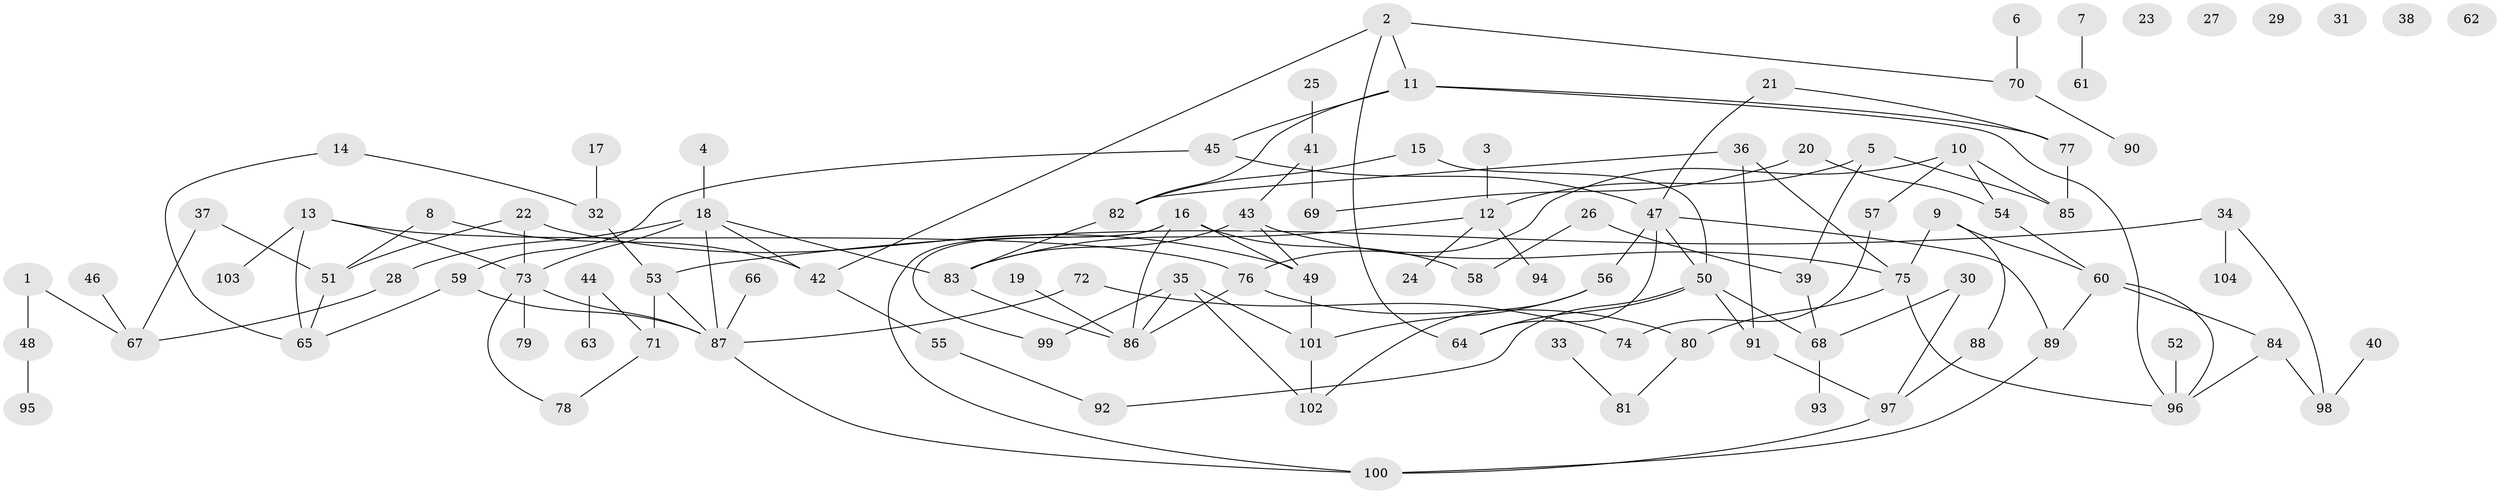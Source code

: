 // Generated by graph-tools (version 1.1) at 2025/00/03/09/25 03:00:52]
// undirected, 104 vertices, 138 edges
graph export_dot {
graph [start="1"]
  node [color=gray90,style=filled];
  1;
  2;
  3;
  4;
  5;
  6;
  7;
  8;
  9;
  10;
  11;
  12;
  13;
  14;
  15;
  16;
  17;
  18;
  19;
  20;
  21;
  22;
  23;
  24;
  25;
  26;
  27;
  28;
  29;
  30;
  31;
  32;
  33;
  34;
  35;
  36;
  37;
  38;
  39;
  40;
  41;
  42;
  43;
  44;
  45;
  46;
  47;
  48;
  49;
  50;
  51;
  52;
  53;
  54;
  55;
  56;
  57;
  58;
  59;
  60;
  61;
  62;
  63;
  64;
  65;
  66;
  67;
  68;
  69;
  70;
  71;
  72;
  73;
  74;
  75;
  76;
  77;
  78;
  79;
  80;
  81;
  82;
  83;
  84;
  85;
  86;
  87;
  88;
  89;
  90;
  91;
  92;
  93;
  94;
  95;
  96;
  97;
  98;
  99;
  100;
  101;
  102;
  103;
  104;
  1 -- 48;
  1 -- 67;
  2 -- 11;
  2 -- 42;
  2 -- 64;
  2 -- 70;
  3 -- 12;
  4 -- 18;
  5 -- 12;
  5 -- 39;
  5 -- 85;
  6 -- 70;
  7 -- 61;
  8 -- 42;
  8 -- 51;
  9 -- 60;
  9 -- 75;
  9 -- 88;
  10 -- 54;
  10 -- 57;
  10 -- 76;
  10 -- 85;
  11 -- 45;
  11 -- 77;
  11 -- 82;
  11 -- 96;
  12 -- 24;
  12 -- 83;
  12 -- 94;
  13 -- 65;
  13 -- 73;
  13 -- 76;
  13 -- 103;
  14 -- 32;
  14 -- 65;
  15 -- 50;
  15 -- 82;
  16 -- 49;
  16 -- 58;
  16 -- 86;
  16 -- 99;
  16 -- 100;
  17 -- 32;
  18 -- 28;
  18 -- 42;
  18 -- 73;
  18 -- 83;
  18 -- 87;
  19 -- 86;
  20 -- 54;
  20 -- 69;
  21 -- 47;
  21 -- 77;
  22 -- 49;
  22 -- 51;
  22 -- 73;
  25 -- 41;
  26 -- 39;
  26 -- 58;
  28 -- 67;
  30 -- 68;
  30 -- 97;
  32 -- 53;
  33 -- 81;
  34 -- 53;
  34 -- 98;
  34 -- 104;
  35 -- 86;
  35 -- 99;
  35 -- 101;
  35 -- 102;
  36 -- 75;
  36 -- 82;
  36 -- 91;
  37 -- 51;
  37 -- 67;
  39 -- 68;
  40 -- 98;
  41 -- 43;
  41 -- 69;
  42 -- 55;
  43 -- 49;
  43 -- 75;
  43 -- 83;
  44 -- 63;
  44 -- 71;
  45 -- 47;
  45 -- 59;
  46 -- 67;
  47 -- 50;
  47 -- 56;
  47 -- 64;
  47 -- 89;
  48 -- 95;
  49 -- 101;
  50 -- 64;
  50 -- 68;
  50 -- 91;
  50 -- 92;
  51 -- 65;
  52 -- 96;
  53 -- 71;
  53 -- 87;
  54 -- 60;
  55 -- 92;
  56 -- 101;
  56 -- 102;
  57 -- 74;
  59 -- 65;
  59 -- 87;
  60 -- 84;
  60 -- 89;
  60 -- 96;
  66 -- 87;
  68 -- 93;
  70 -- 90;
  71 -- 78;
  72 -- 74;
  72 -- 87;
  73 -- 78;
  73 -- 79;
  73 -- 87;
  75 -- 80;
  75 -- 96;
  76 -- 80;
  76 -- 86;
  77 -- 85;
  80 -- 81;
  82 -- 83;
  83 -- 86;
  84 -- 96;
  84 -- 98;
  87 -- 100;
  88 -- 97;
  89 -- 100;
  91 -- 97;
  97 -- 100;
  101 -- 102;
}
